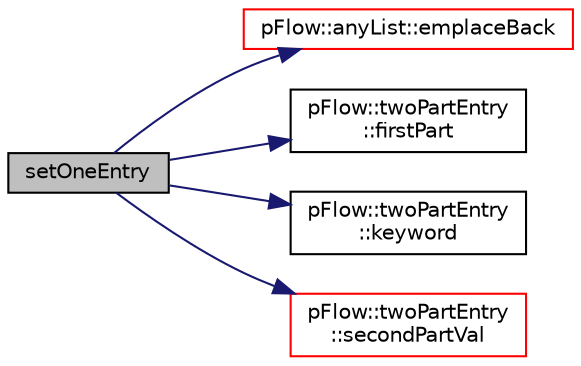digraph "setOneEntry"
{
 // LATEX_PDF_SIZE
  edge [fontname="Helvetica",fontsize="10",labelfontname="Helvetica",labelfontsize="10"];
  node [fontname="Helvetica",fontsize="10",shape=record];
  rankdir="LR";
  Node1 [label="setOneEntry",height=0.2,width=0.4,color="black", fillcolor="grey75", style="filled", fontcolor="black",tooltip=" "];
  Node1 -> Node2 [color="midnightblue",fontsize="10",style="solid",fontname="Helvetica"];
  Node2 [label="pFlow::anyList::emplaceBack",height=0.2,width=0.4,color="red", fillcolor="white", style="filled",URL="$classpFlow_1_1anyList.html#a8999c5f6c990229f70977be073d26a84",tooltip="Create variable using constructor in-place."];
  Node1 -> Node6 [color="midnightblue",fontsize="10",style="solid",fontname="Helvetica"];
  Node6 [label="pFlow::twoPartEntry\l::firstPart",height=0.2,width=0.4,color="black", fillcolor="white", style="filled",URL="$classpFlow_1_1twoPartEntry.html#aa7ef84be740ccd490805a70a6e7a91b6",tooltip=" "];
  Node1 -> Node7 [color="midnightblue",fontsize="10",style="solid",fontname="Helvetica"];
  Node7 [label="pFlow::twoPartEntry\l::keyword",height=0.2,width=0.4,color="black", fillcolor="white", style="filled",URL="$classpFlow_1_1twoPartEntry.html#a6e2f067678f335e33a68d5d8fae2597d",tooltip=" "];
  Node1 -> Node8 [color="midnightblue",fontsize="10",style="solid",fontname="Helvetica"];
  Node8 [label="pFlow::twoPartEntry\l::secondPartVal",height=0.2,width=0.4,color="red", fillcolor="white", style="filled",URL="$classpFlow_1_1twoPartEntry.html#a2062a764da3c3b7d8e1c52418e2d3ed0",tooltip=" "];
}
